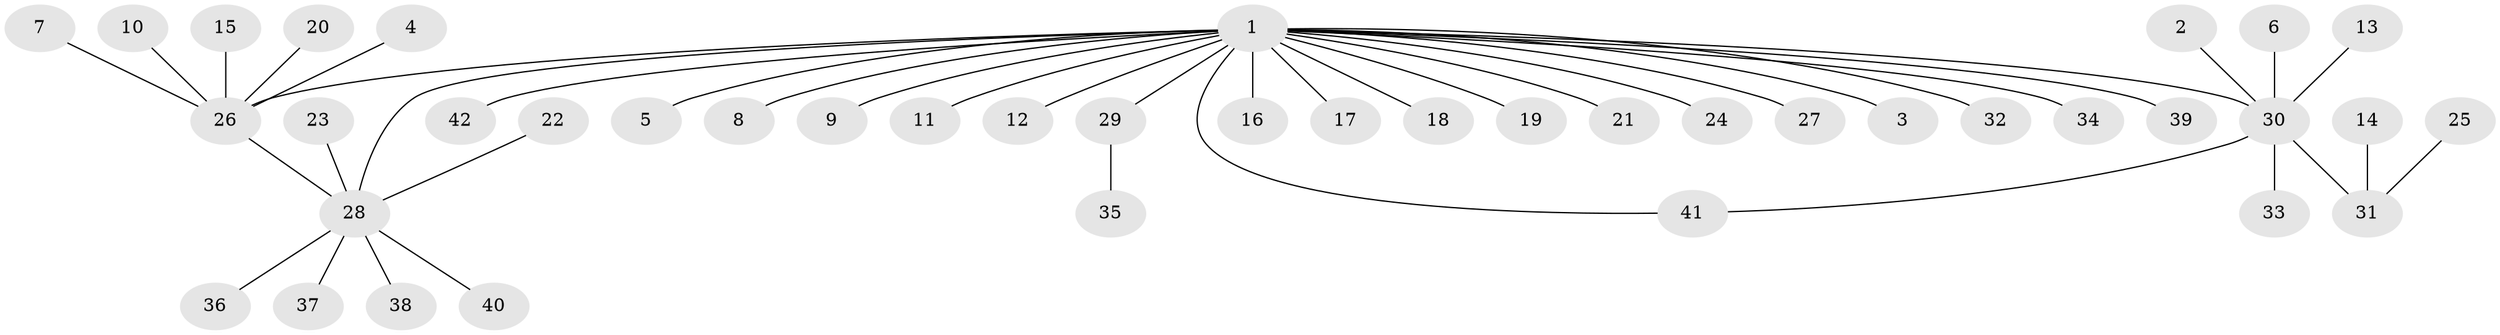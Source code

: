 // original degree distribution, {25: 0.0125, 4: 0.0375, 1: 0.6, 7: 0.0125, 3: 0.05, 6: 0.0125, 9: 0.0125, 2: 0.25, 11: 0.0125}
// Generated by graph-tools (version 1.1) at 2025/26/03/09/25 03:26:03]
// undirected, 42 vertices, 43 edges
graph export_dot {
graph [start="1"]
  node [color=gray90,style=filled];
  1;
  2;
  3;
  4;
  5;
  6;
  7;
  8;
  9;
  10;
  11;
  12;
  13;
  14;
  15;
  16;
  17;
  18;
  19;
  20;
  21;
  22;
  23;
  24;
  25;
  26;
  27;
  28;
  29;
  30;
  31;
  32;
  33;
  34;
  35;
  36;
  37;
  38;
  39;
  40;
  41;
  42;
  1 -- 3 [weight=1.0];
  1 -- 5 [weight=1.0];
  1 -- 8 [weight=1.0];
  1 -- 9 [weight=1.0];
  1 -- 11 [weight=1.0];
  1 -- 12 [weight=1.0];
  1 -- 16 [weight=1.0];
  1 -- 17 [weight=1.0];
  1 -- 18 [weight=1.0];
  1 -- 19 [weight=1.0];
  1 -- 21 [weight=1.0];
  1 -- 24 [weight=1.0];
  1 -- 26 [weight=2.0];
  1 -- 27 [weight=1.0];
  1 -- 28 [weight=1.0];
  1 -- 29 [weight=2.0];
  1 -- 30 [weight=2.0];
  1 -- 32 [weight=1.0];
  1 -- 34 [weight=1.0];
  1 -- 39 [weight=1.0];
  1 -- 41 [weight=1.0];
  1 -- 42 [weight=1.0];
  2 -- 30 [weight=1.0];
  4 -- 26 [weight=1.0];
  6 -- 30 [weight=1.0];
  7 -- 26 [weight=1.0];
  10 -- 26 [weight=1.0];
  13 -- 30 [weight=1.0];
  14 -- 31 [weight=1.0];
  15 -- 26 [weight=1.0];
  20 -- 26 [weight=1.0];
  22 -- 28 [weight=1.0];
  23 -- 28 [weight=1.0];
  25 -- 31 [weight=1.0];
  26 -- 28 [weight=1.0];
  28 -- 36 [weight=1.0];
  28 -- 37 [weight=1.0];
  28 -- 38 [weight=1.0];
  28 -- 40 [weight=1.0];
  29 -- 35 [weight=1.0];
  30 -- 31 [weight=1.0];
  30 -- 33 [weight=1.0];
  30 -- 41 [weight=1.0];
}
